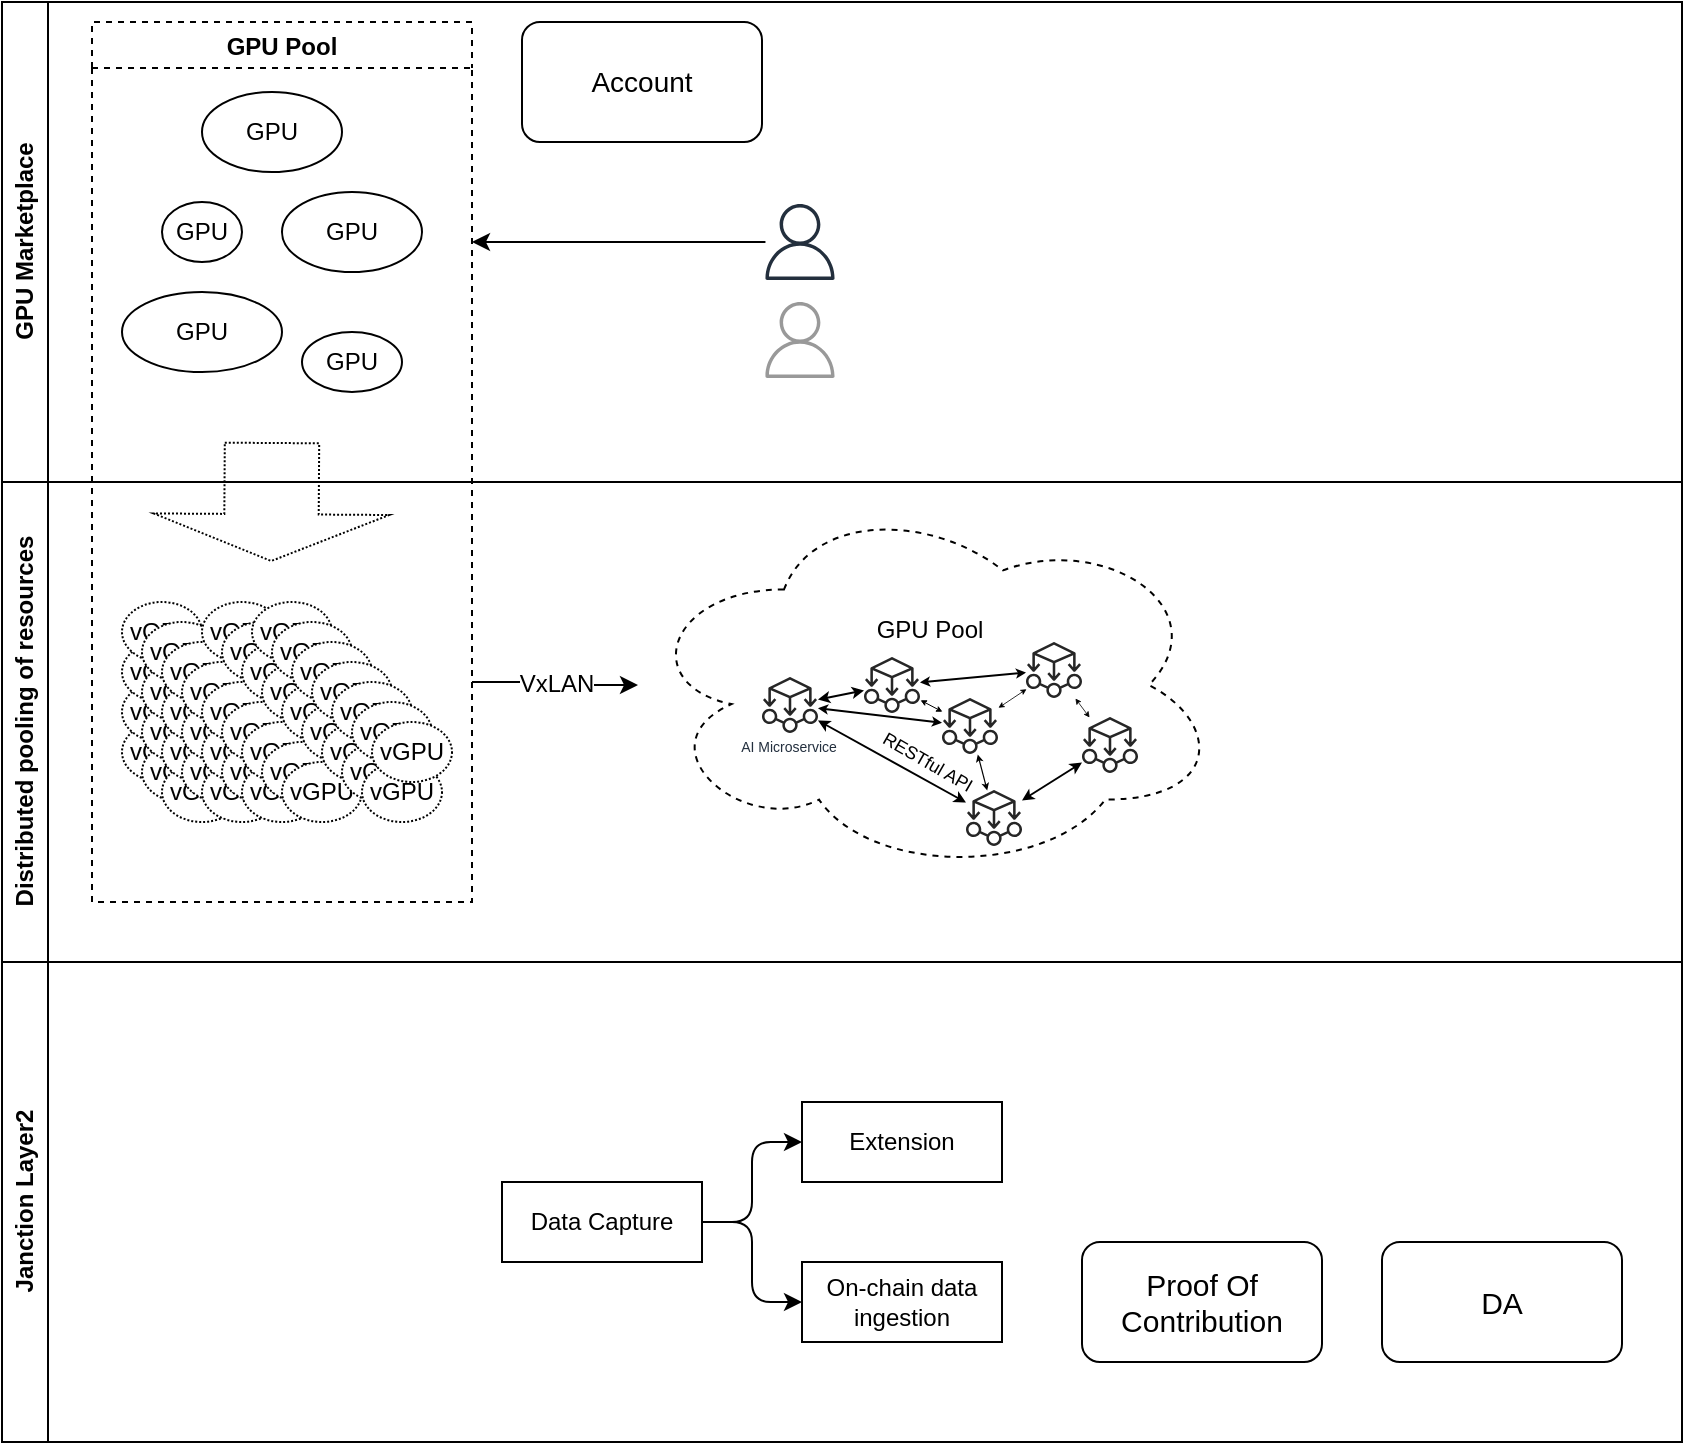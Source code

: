 <mxfile version="24.3.1" type="github">
  <diagram name="Page-1" id="7kYvlZhAPDPhE8g5D6We">
    <mxGraphModel dx="1534" dy="457" grid="1" gridSize="10" guides="1" tooltips="1" connect="1" arrows="1" fold="1" page="1" pageScale="1" pageWidth="850" pageHeight="1100" math="0" shadow="0">
      <root>
        <mxCell id="0" />
        <mxCell id="1" parent="0" />
        <mxCell id="n4XWzI5O3QYMhMNAvSrM-4" value="Distributed pooling of resources" style="swimlane;horizontal=0;whiteSpace=wrap;html=1;" vertex="1" parent="1">
          <mxGeometry x="-20" y="280" width="840" height="240" as="geometry" />
        </mxCell>
        <mxCell id="n4XWzI5O3QYMhMNAvSrM-173" value="GPU Pool&lt;div&gt;&lt;br&gt;&lt;/div&gt;&lt;div&gt;&lt;br&gt;&lt;/div&gt;&lt;div&gt;&lt;br&gt;&lt;/div&gt;&lt;div&gt;&lt;br&gt;&lt;/div&gt;" style="ellipse;shape=cloud;whiteSpace=wrap;html=1;dashed=1;" vertex="1" parent="n4XWzI5O3QYMhMNAvSrM-4">
          <mxGeometry x="318" y="6" width="292" height="191" as="geometry" />
        </mxCell>
        <mxCell id="n4XWzI5O3QYMhMNAvSrM-194" style="rounded=0;orthogonalLoop=1;jettySize=auto;html=1;startArrow=classic;startFill=1;strokeWidth=1;endSize=3;startSize=3;" edge="1" parent="n4XWzI5O3QYMhMNAvSrM-4" source="n4XWzI5O3QYMhMNAvSrM-181" target="n4XWzI5O3QYMhMNAvSrM-186">
          <mxGeometry relative="1" as="geometry" />
        </mxCell>
        <mxCell id="n4XWzI5O3QYMhMNAvSrM-196" style="rounded=0;orthogonalLoop=1;jettySize=auto;html=1;startArrow=classic;startFill=1;startSize=3;endSize=3;" edge="1" parent="n4XWzI5O3QYMhMNAvSrM-4" source="n4XWzI5O3QYMhMNAvSrM-181" target="n4XWzI5O3QYMhMNAvSrM-191">
          <mxGeometry relative="1" as="geometry" />
        </mxCell>
        <mxCell id="n4XWzI5O3QYMhMNAvSrM-202" style="rounded=0;orthogonalLoop=1;jettySize=auto;html=1;startArrow=classic;startFill=1;endSize=2;startSize=2;" edge="1" parent="n4XWzI5O3QYMhMNAvSrM-4" source="n4XWzI5O3QYMhMNAvSrM-181" target="n4XWzI5O3QYMhMNAvSrM-189">
          <mxGeometry relative="1" as="geometry" />
        </mxCell>
        <mxCell id="n4XWzI5O3QYMhMNAvSrM-181" value="" style="sketch=0;outlineConnect=0;fontColor=#232F3E;gradientColor=none;fillColor=#262626;strokeColor=none;dashed=0;verticalLabelPosition=bottom;verticalAlign=top;align=center;html=1;fontSize=12;fontStyle=0;aspect=fixed;pointerEvents=1;shape=mxgraph.aws4.ec2_aws_microservice_extractor_for_net;" vertex="1" parent="n4XWzI5O3QYMhMNAvSrM-4">
          <mxGeometry x="380" y="97.5" width="28" height="28" as="geometry" />
        </mxCell>
        <mxCell id="n4XWzI5O3QYMhMNAvSrM-195" style="rounded=0;orthogonalLoop=1;jettySize=auto;html=1;startArrow=classic;startFill=1;endSize=2;startSize=2;strokeWidth=0.5;" edge="1" parent="n4XWzI5O3QYMhMNAvSrM-4" source="n4XWzI5O3QYMhMNAvSrM-186" target="n4XWzI5O3QYMhMNAvSrM-189">
          <mxGeometry relative="1" as="geometry" />
        </mxCell>
        <mxCell id="n4XWzI5O3QYMhMNAvSrM-201" style="rounded=0;orthogonalLoop=1;jettySize=auto;html=1;startArrow=classic;startFill=1;endSize=2;startSize=2;" edge="1" parent="n4XWzI5O3QYMhMNAvSrM-4" source="n4XWzI5O3QYMhMNAvSrM-186" target="n4XWzI5O3QYMhMNAvSrM-190">
          <mxGeometry relative="1" as="geometry" />
        </mxCell>
        <mxCell id="n4XWzI5O3QYMhMNAvSrM-186" value="" style="sketch=0;outlineConnect=0;fontColor=#232F3E;gradientColor=none;fillColor=#262626;strokeColor=none;dashed=0;verticalLabelPosition=bottom;verticalAlign=top;align=center;html=1;fontSize=12;fontStyle=0;aspect=fixed;pointerEvents=1;shape=mxgraph.aws4.ec2_aws_microservice_extractor_for_net;" vertex="1" parent="n4XWzI5O3QYMhMNAvSrM-4">
          <mxGeometry x="431" y="87.5" width="28" height="28" as="geometry" />
        </mxCell>
        <mxCell id="n4XWzI5O3QYMhMNAvSrM-187" value="&lt;span style=&quot;color: rgb(35, 47, 62);&quot;&gt;&lt;font style=&quot;font-size: 7px;&quot;&gt;AI Microservice&lt;/font&gt;&lt;/span&gt;" style="text;html=1;align=center;verticalAlign=middle;resizable=0;points=[];autosize=1;strokeColor=none;fillColor=none;" vertex="1" parent="n4XWzI5O3QYMhMNAvSrM-4">
          <mxGeometry x="358" y="115.5" width="70" height="30" as="geometry" />
        </mxCell>
        <mxCell id="n4XWzI5O3QYMhMNAvSrM-200" style="rounded=0;orthogonalLoop=1;jettySize=auto;html=1;endSize=2;startSize=2;startArrow=classic;startFill=1;strokeWidth=0.6;" edge="1" parent="n4XWzI5O3QYMhMNAvSrM-4" source="n4XWzI5O3QYMhMNAvSrM-189" target="n4XWzI5O3QYMhMNAvSrM-191">
          <mxGeometry relative="1" as="geometry" />
        </mxCell>
        <mxCell id="n4XWzI5O3QYMhMNAvSrM-189" value="" style="sketch=0;outlineConnect=0;fontColor=#232F3E;gradientColor=none;fillColor=#262626;strokeColor=none;dashed=0;verticalLabelPosition=bottom;verticalAlign=top;align=center;html=1;fontSize=12;fontStyle=0;aspect=fixed;pointerEvents=1;shape=mxgraph.aws4.ec2_aws_microservice_extractor_for_net;" vertex="1" parent="n4XWzI5O3QYMhMNAvSrM-4">
          <mxGeometry x="470" y="108" width="28" height="28" as="geometry" />
        </mxCell>
        <mxCell id="n4XWzI5O3QYMhMNAvSrM-199" style="rounded=0;orthogonalLoop=1;jettySize=auto;html=1;endSize=2;startSize=2;startArrow=classic;startFill=1;strokeWidth=0.4;" edge="1" parent="n4XWzI5O3QYMhMNAvSrM-4" source="n4XWzI5O3QYMhMNAvSrM-190" target="n4XWzI5O3QYMhMNAvSrM-189">
          <mxGeometry relative="1" as="geometry" />
        </mxCell>
        <mxCell id="n4XWzI5O3QYMhMNAvSrM-190" value="" style="sketch=0;outlineConnect=0;fontColor=#232F3E;gradientColor=none;fillColor=#262626;strokeColor=none;dashed=0;verticalLabelPosition=bottom;verticalAlign=top;align=center;html=1;fontSize=12;fontStyle=0;aspect=fixed;pointerEvents=1;shape=mxgraph.aws4.ec2_aws_microservice_extractor_for_net;" vertex="1" parent="n4XWzI5O3QYMhMNAvSrM-4">
          <mxGeometry x="512" y="80" width="28" height="28" as="geometry" />
        </mxCell>
        <mxCell id="n4XWzI5O3QYMhMNAvSrM-197" style="rounded=0;orthogonalLoop=1;jettySize=auto;html=1;startArrow=classic;startFill=1;endSize=3;startSize=3;" edge="1" parent="n4XWzI5O3QYMhMNAvSrM-4" source="n4XWzI5O3QYMhMNAvSrM-191" target="n4XWzI5O3QYMhMNAvSrM-192">
          <mxGeometry relative="1" as="geometry" />
        </mxCell>
        <mxCell id="n4XWzI5O3QYMhMNAvSrM-191" value="" style="sketch=0;outlineConnect=0;fontColor=#232F3E;gradientColor=none;fillColor=#262626;strokeColor=none;dashed=0;verticalLabelPosition=bottom;verticalAlign=top;align=center;html=1;fontSize=12;fontStyle=0;aspect=fixed;pointerEvents=1;shape=mxgraph.aws4.ec2_aws_microservice_extractor_for_net;" vertex="1" parent="n4XWzI5O3QYMhMNAvSrM-4">
          <mxGeometry x="482" y="154" width="28" height="28" as="geometry" />
        </mxCell>
        <mxCell id="n4XWzI5O3QYMhMNAvSrM-198" style="rounded=0;orthogonalLoop=1;jettySize=auto;html=1;endSize=2;startSize=2;strokeWidth=0.4;startArrow=classic;startFill=1;" edge="1" parent="n4XWzI5O3QYMhMNAvSrM-4" source="n4XWzI5O3QYMhMNAvSrM-192" target="n4XWzI5O3QYMhMNAvSrM-190">
          <mxGeometry relative="1" as="geometry" />
        </mxCell>
        <mxCell id="n4XWzI5O3QYMhMNAvSrM-192" value="" style="sketch=0;outlineConnect=0;fontColor=#232F3E;gradientColor=none;fillColor=#262626;strokeColor=none;dashed=0;verticalLabelPosition=bottom;verticalAlign=top;align=center;html=1;fontSize=12;fontStyle=0;aspect=fixed;pointerEvents=1;shape=mxgraph.aws4.ec2_aws_microservice_extractor_for_net;" vertex="1" parent="n4XWzI5O3QYMhMNAvSrM-4">
          <mxGeometry x="540" y="117.5" width="28" height="28" as="geometry" />
        </mxCell>
        <mxCell id="n4XWzI5O3QYMhMNAvSrM-205" value="&lt;font style=&quot;font-size: 9px;&quot;&gt;RESTful API&lt;/font&gt;" style="text;html=1;align=center;verticalAlign=middle;resizable=0;points=[];autosize=1;strokeColor=none;fillColor=none;rotation=30;" vertex="1" parent="n4XWzI5O3QYMhMNAvSrM-4">
          <mxGeometry x="428" y="124" width="70" height="30" as="geometry" />
        </mxCell>
        <mxCell id="n4XWzI5O3QYMhMNAvSrM-6" value="Janction Layer2" style="swimlane;horizontal=0;whiteSpace=wrap;html=1;" vertex="1" parent="1">
          <mxGeometry x="-20" y="520" width="840" height="240" as="geometry" />
        </mxCell>
        <mxCell id="n4XWzI5O3QYMhMNAvSrM-8" value="&lt;font style=&quot;font-size: 15px;&quot;&gt;DA&lt;/font&gt;" style="rounded=1;whiteSpace=wrap;html=1;" vertex="1" parent="n4XWzI5O3QYMhMNAvSrM-6">
          <mxGeometry x="690" y="140" width="120" height="60" as="geometry" />
        </mxCell>
        <mxCell id="n4XWzI5O3QYMhMNAvSrM-9" value="&lt;font style=&quot;font-size: 15px;&quot;&gt;Proof Of Contribution&lt;/font&gt;" style="rounded=1;whiteSpace=wrap;html=1;" vertex="1" parent="n4XWzI5O3QYMhMNAvSrM-6">
          <mxGeometry x="540" y="140" width="120" height="60" as="geometry" />
        </mxCell>
        <mxCell id="n4XWzI5O3QYMhMNAvSrM-31" value="Data Capture" style="whiteSpace=wrap;html=1;" vertex="1" parent="n4XWzI5O3QYMhMNAvSrM-6">
          <mxGeometry x="250" y="110" width="100" height="40" as="geometry" />
        </mxCell>
        <mxCell id="n4XWzI5O3QYMhMNAvSrM-32" value="Extension" style="whiteSpace=wrap;html=1;" vertex="1" parent="n4XWzI5O3QYMhMNAvSrM-6">
          <mxGeometry x="400" y="70" width="100" height="40" as="geometry" />
        </mxCell>
        <mxCell id="n4XWzI5O3QYMhMNAvSrM-33" value="" style="edgeStyle=elbowEdgeStyle;elbow=horizontal;html=1;rounded=1;curved=0;sourcePerimeterSpacing=0;targetPerimeterSpacing=0;startSize=6;endSize=6;" edge="1" parent="n4XWzI5O3QYMhMNAvSrM-6" source="n4XWzI5O3QYMhMNAvSrM-31" target="n4XWzI5O3QYMhMNAvSrM-32">
          <mxGeometry relative="1" as="geometry" />
        </mxCell>
        <mxCell id="n4XWzI5O3QYMhMNAvSrM-34" value="On-chain data ingestion" style="whiteSpace=wrap;html=1;" vertex="1" parent="n4XWzI5O3QYMhMNAvSrM-6">
          <mxGeometry x="400" y="150" width="100" height="40" as="geometry" />
        </mxCell>
        <mxCell id="n4XWzI5O3QYMhMNAvSrM-35" value="" style="edgeStyle=elbowEdgeStyle;elbow=horizontal;html=1;rounded=1;curved=0;sourcePerimeterSpacing=0;targetPerimeterSpacing=0;startSize=6;endSize=6;" edge="1" parent="n4XWzI5O3QYMhMNAvSrM-6" source="n4XWzI5O3QYMhMNAvSrM-31" target="n4XWzI5O3QYMhMNAvSrM-34">
          <mxGeometry relative="1" as="geometry" />
        </mxCell>
        <mxCell id="n4XWzI5O3QYMhMNAvSrM-7" value="GPU Marketplace" style="swimlane;horizontal=0;whiteSpace=wrap;html=1;" vertex="1" parent="1">
          <mxGeometry x="-20" y="40" width="840" height="240" as="geometry" />
        </mxCell>
        <mxCell id="n4XWzI5O3QYMhMNAvSrM-43" value="GPU Pool" style="swimlane;dashed=1;" vertex="1" parent="n4XWzI5O3QYMhMNAvSrM-7">
          <mxGeometry x="45" y="10" width="190" height="440" as="geometry" />
        </mxCell>
        <mxCell id="n4XWzI5O3QYMhMNAvSrM-167" value="GPU" style="ellipse;whiteSpace=wrap;html=1;" vertex="1" parent="n4XWzI5O3QYMhMNAvSrM-43">
          <mxGeometry x="35" y="90" width="40" height="30" as="geometry" />
        </mxCell>
        <mxCell id="n4XWzI5O3QYMhMNAvSrM-168" value="GPU" style="ellipse;whiteSpace=wrap;html=1;" vertex="1" parent="n4XWzI5O3QYMhMNAvSrM-43">
          <mxGeometry x="15" y="135" width="80" height="40" as="geometry" />
        </mxCell>
        <mxCell id="n4XWzI5O3QYMhMNAvSrM-169" value="GPU" style="ellipse;whiteSpace=wrap;html=1;" vertex="1" parent="n4XWzI5O3QYMhMNAvSrM-43">
          <mxGeometry x="95" y="85" width="70" height="40" as="geometry" />
        </mxCell>
        <mxCell id="n4XWzI5O3QYMhMNAvSrM-170" value="GPU" style="ellipse;whiteSpace=wrap;html=1;" vertex="1" parent="n4XWzI5O3QYMhMNAvSrM-43">
          <mxGeometry x="55" y="35" width="70" height="40" as="geometry" />
        </mxCell>
        <mxCell id="n4XWzI5O3QYMhMNAvSrM-171" value="GPU" style="ellipse;whiteSpace=wrap;html=1;" vertex="1" parent="n4XWzI5O3QYMhMNAvSrM-43">
          <mxGeometry x="105" y="155" width="50" height="30" as="geometry" />
        </mxCell>
        <mxCell id="n4XWzI5O3QYMhMNAvSrM-172" value="" style="shape=flexArrow;endArrow=classic;html=1;rounded=0;endWidth=69.6;endSize=7.464;width=47.2;dashed=1;dashPattern=1 1;" edge="1" parent="n4XWzI5O3QYMhMNAvSrM-43">
          <mxGeometry width="50" height="50" relative="1" as="geometry">
            <mxPoint x="90" y="210" as="sourcePoint" />
            <mxPoint x="89.6" y="270" as="targetPoint" />
          </mxGeometry>
        </mxCell>
        <mxCell id="n4XWzI5O3QYMhMNAvSrM-177" value="&lt;span style=&quot;font-size: 14px;&quot;&gt;Account&lt;/span&gt;" style="rounded=1;whiteSpace=wrap;html=1;" vertex="1" parent="n4XWzI5O3QYMhMNAvSrM-7">
          <mxGeometry x="260" y="10" width="120" height="60" as="geometry" />
        </mxCell>
        <mxCell id="n4XWzI5O3QYMhMNAvSrM-210" style="edgeStyle=orthogonalEdgeStyle;rounded=0;orthogonalLoop=1;jettySize=auto;html=1;entryX=1;entryY=0.25;entryDx=0;entryDy=0;" edge="1" parent="n4XWzI5O3QYMhMNAvSrM-7" source="n4XWzI5O3QYMhMNAvSrM-209" target="n4XWzI5O3QYMhMNAvSrM-43">
          <mxGeometry relative="1" as="geometry" />
        </mxCell>
        <mxCell id="n4XWzI5O3QYMhMNAvSrM-209" value="" style="sketch=0;outlineConnect=0;fontColor=#232F3E;gradientColor=none;fillColor=#232F3D;strokeColor=none;dashed=0;verticalLabelPosition=bottom;verticalAlign=top;align=center;html=1;fontSize=12;fontStyle=0;aspect=fixed;pointerEvents=1;shape=mxgraph.aws4.user;" vertex="1" parent="n4XWzI5O3QYMhMNAvSrM-7">
          <mxGeometry x="380" y="101" width="38" height="38" as="geometry" />
        </mxCell>
        <mxCell id="n4XWzI5O3QYMhMNAvSrM-211" value="" style="sketch=0;outlineConnect=0;fontColor=#232F3E;gradientColor=none;fillColor=#999999;strokeColor=none;dashed=0;verticalLabelPosition=bottom;verticalAlign=top;align=center;html=1;fontSize=12;fontStyle=0;aspect=fixed;pointerEvents=1;shape=mxgraph.aws4.user;" vertex="1" parent="n4XWzI5O3QYMhMNAvSrM-7">
          <mxGeometry x="380" y="150" width="38" height="38" as="geometry" />
        </mxCell>
        <mxCell id="n4XWzI5O3QYMhMNAvSrM-122" value="vGPU" style="ellipse;whiteSpace=wrap;html=1;dashed=1;dashPattern=1 1;" vertex="1" parent="1">
          <mxGeometry x="40" y="400" width="40" height="30" as="geometry" />
        </mxCell>
        <mxCell id="n4XWzI5O3QYMhMNAvSrM-123" value="vGPU" style="ellipse;whiteSpace=wrap;html=1;dashed=1;dashPattern=1 1;" vertex="1" parent="1">
          <mxGeometry x="50" y="410" width="40" height="30" as="geometry" />
        </mxCell>
        <mxCell id="n4XWzI5O3QYMhMNAvSrM-124" value="vGPU" style="ellipse;whiteSpace=wrap;html=1;dashed=1;dashPattern=1 1;" vertex="1" parent="1">
          <mxGeometry x="60" y="420" width="40" height="30" as="geometry" />
        </mxCell>
        <mxCell id="n4XWzI5O3QYMhMNAvSrM-126" value="vGPU" style="ellipse;whiteSpace=wrap;html=1;dashed=1;dashPattern=1 1;" vertex="1" parent="1">
          <mxGeometry x="40" y="380" width="40" height="30" as="geometry" />
        </mxCell>
        <mxCell id="n4XWzI5O3QYMhMNAvSrM-127" value="vGPU" style="ellipse;whiteSpace=wrap;html=1;dashed=1;dashPattern=1 1;" vertex="1" parent="1">
          <mxGeometry x="50" y="390" width="40" height="30" as="geometry" />
        </mxCell>
        <mxCell id="n4XWzI5O3QYMhMNAvSrM-128" value="vGPU" style="ellipse;whiteSpace=wrap;html=1;dashed=1;dashPattern=1 1;" vertex="1" parent="1">
          <mxGeometry x="60" y="400" width="40" height="30" as="geometry" />
        </mxCell>
        <mxCell id="n4XWzI5O3QYMhMNAvSrM-129" value="vGPU" style="ellipse;whiteSpace=wrap;html=1;dashed=1;dashPattern=1 1;" vertex="1" parent="1">
          <mxGeometry x="70" y="410" width="40" height="30" as="geometry" />
        </mxCell>
        <mxCell id="n4XWzI5O3QYMhMNAvSrM-130" value="vGPU" style="ellipse;whiteSpace=wrap;html=1;dashed=1;dashPattern=1 1;" vertex="1" parent="1">
          <mxGeometry x="80" y="420" width="40" height="30" as="geometry" />
        </mxCell>
        <mxCell id="n4XWzI5O3QYMhMNAvSrM-132" value="vGPU" style="ellipse;whiteSpace=wrap;html=1;dashed=1;dashPattern=1 1;" vertex="1" parent="1">
          <mxGeometry x="40" y="360" width="40" height="30" as="geometry" />
        </mxCell>
        <mxCell id="n4XWzI5O3QYMhMNAvSrM-133" value="vGPU" style="ellipse;whiteSpace=wrap;html=1;dashed=1;dashPattern=1 1;" vertex="1" parent="1">
          <mxGeometry x="50" y="370" width="40" height="30" as="geometry" />
        </mxCell>
        <mxCell id="n4XWzI5O3QYMhMNAvSrM-134" value="vGPU" style="ellipse;whiteSpace=wrap;html=1;dashed=1;dashPattern=1 1;" vertex="1" parent="1">
          <mxGeometry x="60" y="380" width="40" height="30" as="geometry" />
        </mxCell>
        <mxCell id="n4XWzI5O3QYMhMNAvSrM-135" value="vGPU" style="ellipse;whiteSpace=wrap;html=1;dashed=1;dashPattern=1 1;" vertex="1" parent="1">
          <mxGeometry x="70" y="390" width="40" height="30" as="geometry" />
        </mxCell>
        <mxCell id="n4XWzI5O3QYMhMNAvSrM-136" value="vGPU" style="ellipse;whiteSpace=wrap;html=1;dashed=1;dashPattern=1 1;" vertex="1" parent="1">
          <mxGeometry x="80" y="400" width="40" height="30" as="geometry" />
        </mxCell>
        <mxCell id="n4XWzI5O3QYMhMNAvSrM-137" value="vGPU" style="ellipse;whiteSpace=wrap;html=1;dashed=1;dashPattern=1 1;" vertex="1" parent="1">
          <mxGeometry x="90" y="410" width="40" height="30" as="geometry" />
        </mxCell>
        <mxCell id="n4XWzI5O3QYMhMNAvSrM-138" value="vGPU" style="ellipse;whiteSpace=wrap;html=1;dashed=1;dashPattern=1 1;" vertex="1" parent="1">
          <mxGeometry x="100" y="420" width="40" height="30" as="geometry" />
        </mxCell>
        <mxCell id="n4XWzI5O3QYMhMNAvSrM-140" value="vGPU" style="ellipse;whiteSpace=wrap;html=1;dashed=1;dashPattern=1 1;" vertex="1" parent="1">
          <mxGeometry x="40" y="340" width="40" height="30" as="geometry" />
        </mxCell>
        <mxCell id="n4XWzI5O3QYMhMNAvSrM-141" value="vGPU" style="ellipse;whiteSpace=wrap;html=1;dashed=1;dashPattern=1 1;" vertex="1" parent="1">
          <mxGeometry x="50" y="350" width="40" height="30" as="geometry" />
        </mxCell>
        <mxCell id="n4XWzI5O3QYMhMNAvSrM-142" value="vGPU" style="ellipse;whiteSpace=wrap;html=1;dashed=1;dashPattern=1 1;" vertex="1" parent="1">
          <mxGeometry x="60" y="360" width="40" height="30" as="geometry" />
        </mxCell>
        <mxCell id="n4XWzI5O3QYMhMNAvSrM-143" value="vGPU" style="ellipse;whiteSpace=wrap;html=1;dashed=1;dashPattern=1 1;" vertex="1" parent="1">
          <mxGeometry x="70" y="370" width="40" height="30" as="geometry" />
        </mxCell>
        <mxCell id="n4XWzI5O3QYMhMNAvSrM-144" value="vGPU" style="ellipse;whiteSpace=wrap;html=1;dashed=1;dashPattern=1 1;" vertex="1" parent="1">
          <mxGeometry x="80" y="380" width="40" height="30" as="geometry" />
        </mxCell>
        <mxCell id="n4XWzI5O3QYMhMNAvSrM-145" value="vGPU" style="ellipse;whiteSpace=wrap;html=1;dashed=1;dashPattern=1 1;" vertex="1" parent="1">
          <mxGeometry x="90" y="390" width="40" height="30" as="geometry" />
        </mxCell>
        <mxCell id="n4XWzI5O3QYMhMNAvSrM-146" value="vGPU" style="ellipse;whiteSpace=wrap;html=1;dashed=1;dashPattern=1 1;" vertex="1" parent="1">
          <mxGeometry x="100" y="400" width="40" height="30" as="geometry" />
        </mxCell>
        <mxCell id="n4XWzI5O3QYMhMNAvSrM-147" value="vGPU" style="ellipse;whiteSpace=wrap;html=1;dashed=1;dashPattern=1 1;" vertex="1" parent="1">
          <mxGeometry x="110" y="410" width="40" height="30" as="geometry" />
        </mxCell>
        <mxCell id="n4XWzI5O3QYMhMNAvSrM-148" value="vGPU" style="ellipse;whiteSpace=wrap;html=1;dashed=1;dashPattern=1 1;" vertex="1" parent="1">
          <mxGeometry x="120" y="420" width="40" height="30" as="geometry" />
        </mxCell>
        <mxCell id="n4XWzI5O3QYMhMNAvSrM-150" value="vGPU" style="ellipse;whiteSpace=wrap;html=1;dashed=1;dashPattern=1 1;" vertex="1" parent="1">
          <mxGeometry x="80" y="340" width="40" height="30" as="geometry" />
        </mxCell>
        <mxCell id="n4XWzI5O3QYMhMNAvSrM-151" value="vGPU" style="ellipse;whiteSpace=wrap;html=1;dashed=1;dashPattern=1 1;" vertex="1" parent="1">
          <mxGeometry x="90" y="350" width="40" height="30" as="geometry" />
        </mxCell>
        <mxCell id="n4XWzI5O3QYMhMNAvSrM-152" value="vGPU" style="ellipse;whiteSpace=wrap;html=1;dashed=1;dashPattern=1 1;" vertex="1" parent="1">
          <mxGeometry x="100" y="360" width="40" height="30" as="geometry" />
        </mxCell>
        <mxCell id="n4XWzI5O3QYMhMNAvSrM-153" value="vGPU" style="ellipse;whiteSpace=wrap;html=1;dashed=1;dashPattern=1 1;" vertex="1" parent="1">
          <mxGeometry x="110" y="370" width="40" height="30" as="geometry" />
        </mxCell>
        <mxCell id="n4XWzI5O3QYMhMNAvSrM-154" value="vGPU" style="ellipse;whiteSpace=wrap;html=1;dashed=1;dashPattern=1 1;" vertex="1" parent="1">
          <mxGeometry x="120" y="380" width="40" height="30" as="geometry" />
        </mxCell>
        <mxCell id="n4XWzI5O3QYMhMNAvSrM-155" value="vGPU" style="ellipse;whiteSpace=wrap;html=1;dashed=1;dashPattern=1 1;" vertex="1" parent="1">
          <mxGeometry x="130" y="390" width="40" height="30" as="geometry" />
        </mxCell>
        <mxCell id="n4XWzI5O3QYMhMNAvSrM-156" value="vGPU" style="ellipse;whiteSpace=wrap;html=1;dashed=1;dashPattern=1 1;" vertex="1" parent="1">
          <mxGeometry x="140" y="400" width="40" height="30" as="geometry" />
        </mxCell>
        <mxCell id="n4XWzI5O3QYMhMNAvSrM-157" value="vGPU" style="ellipse;whiteSpace=wrap;html=1;dashed=1;dashPattern=1 1;" vertex="1" parent="1">
          <mxGeometry x="150" y="410" width="40" height="30" as="geometry" />
        </mxCell>
        <mxCell id="n4XWzI5O3QYMhMNAvSrM-158" value="vGPU" style="ellipse;whiteSpace=wrap;html=1;dashed=1;dashPattern=1 1;" vertex="1" parent="1">
          <mxGeometry x="160" y="420" width="40" height="30" as="geometry" />
        </mxCell>
        <mxCell id="n4XWzI5O3QYMhMNAvSrM-160" value="vGPU" style="ellipse;whiteSpace=wrap;html=1;dashed=1;dashPattern=1 1;" vertex="1" parent="1">
          <mxGeometry x="105" y="340" width="40" height="30" as="geometry" />
        </mxCell>
        <mxCell id="n4XWzI5O3QYMhMNAvSrM-161" value="vGPU" style="ellipse;whiteSpace=wrap;html=1;dashed=1;dashPattern=1 1;" vertex="1" parent="1">
          <mxGeometry x="115" y="350" width="40" height="30" as="geometry" />
        </mxCell>
        <mxCell id="n4XWzI5O3QYMhMNAvSrM-162" value="vGPU" style="ellipse;whiteSpace=wrap;html=1;dashed=1;dashPattern=1 1;" vertex="1" parent="1">
          <mxGeometry x="125" y="360" width="40" height="30" as="geometry" />
        </mxCell>
        <mxCell id="n4XWzI5O3QYMhMNAvSrM-163" value="vGPU" style="ellipse;whiteSpace=wrap;html=1;dashed=1;dashPattern=1 1;" vertex="1" parent="1">
          <mxGeometry x="135" y="370" width="40" height="30" as="geometry" />
        </mxCell>
        <mxCell id="n4XWzI5O3QYMhMNAvSrM-164" value="vGPU" style="ellipse;whiteSpace=wrap;html=1;dashed=1;dashPattern=1 1;" vertex="1" parent="1">
          <mxGeometry x="145" y="380" width="40" height="30" as="geometry" />
        </mxCell>
        <mxCell id="n4XWzI5O3QYMhMNAvSrM-165" value="vGPU" style="ellipse;whiteSpace=wrap;html=1;dashed=1;dashPattern=1 1;" vertex="1" parent="1">
          <mxGeometry x="155" y="390" width="40" height="30" as="geometry" />
        </mxCell>
        <mxCell id="n4XWzI5O3QYMhMNAvSrM-166" value="vGPU" style="ellipse;whiteSpace=wrap;html=1;dashed=1;dashPattern=1 1;" vertex="1" parent="1">
          <mxGeometry x="165" y="400" width="40" height="30" as="geometry" />
        </mxCell>
        <mxCell id="n4XWzI5O3QYMhMNAvSrM-174" value="&lt;font style=&quot;font-size: 12px;&quot;&gt;VxLAN&lt;/font&gt;" style="edgeStyle=orthogonalEdgeStyle;rounded=0;orthogonalLoop=1;jettySize=auto;html=1;entryX=1;entryY=0.75;entryDx=0;entryDy=0;startArrow=classic;startFill=1;endArrow=none;endFill=0;" edge="1" parent="1" source="n4XWzI5O3QYMhMNAvSrM-173" target="n4XWzI5O3QYMhMNAvSrM-43">
          <mxGeometry relative="1" as="geometry" />
        </mxCell>
      </root>
    </mxGraphModel>
  </diagram>
</mxfile>
